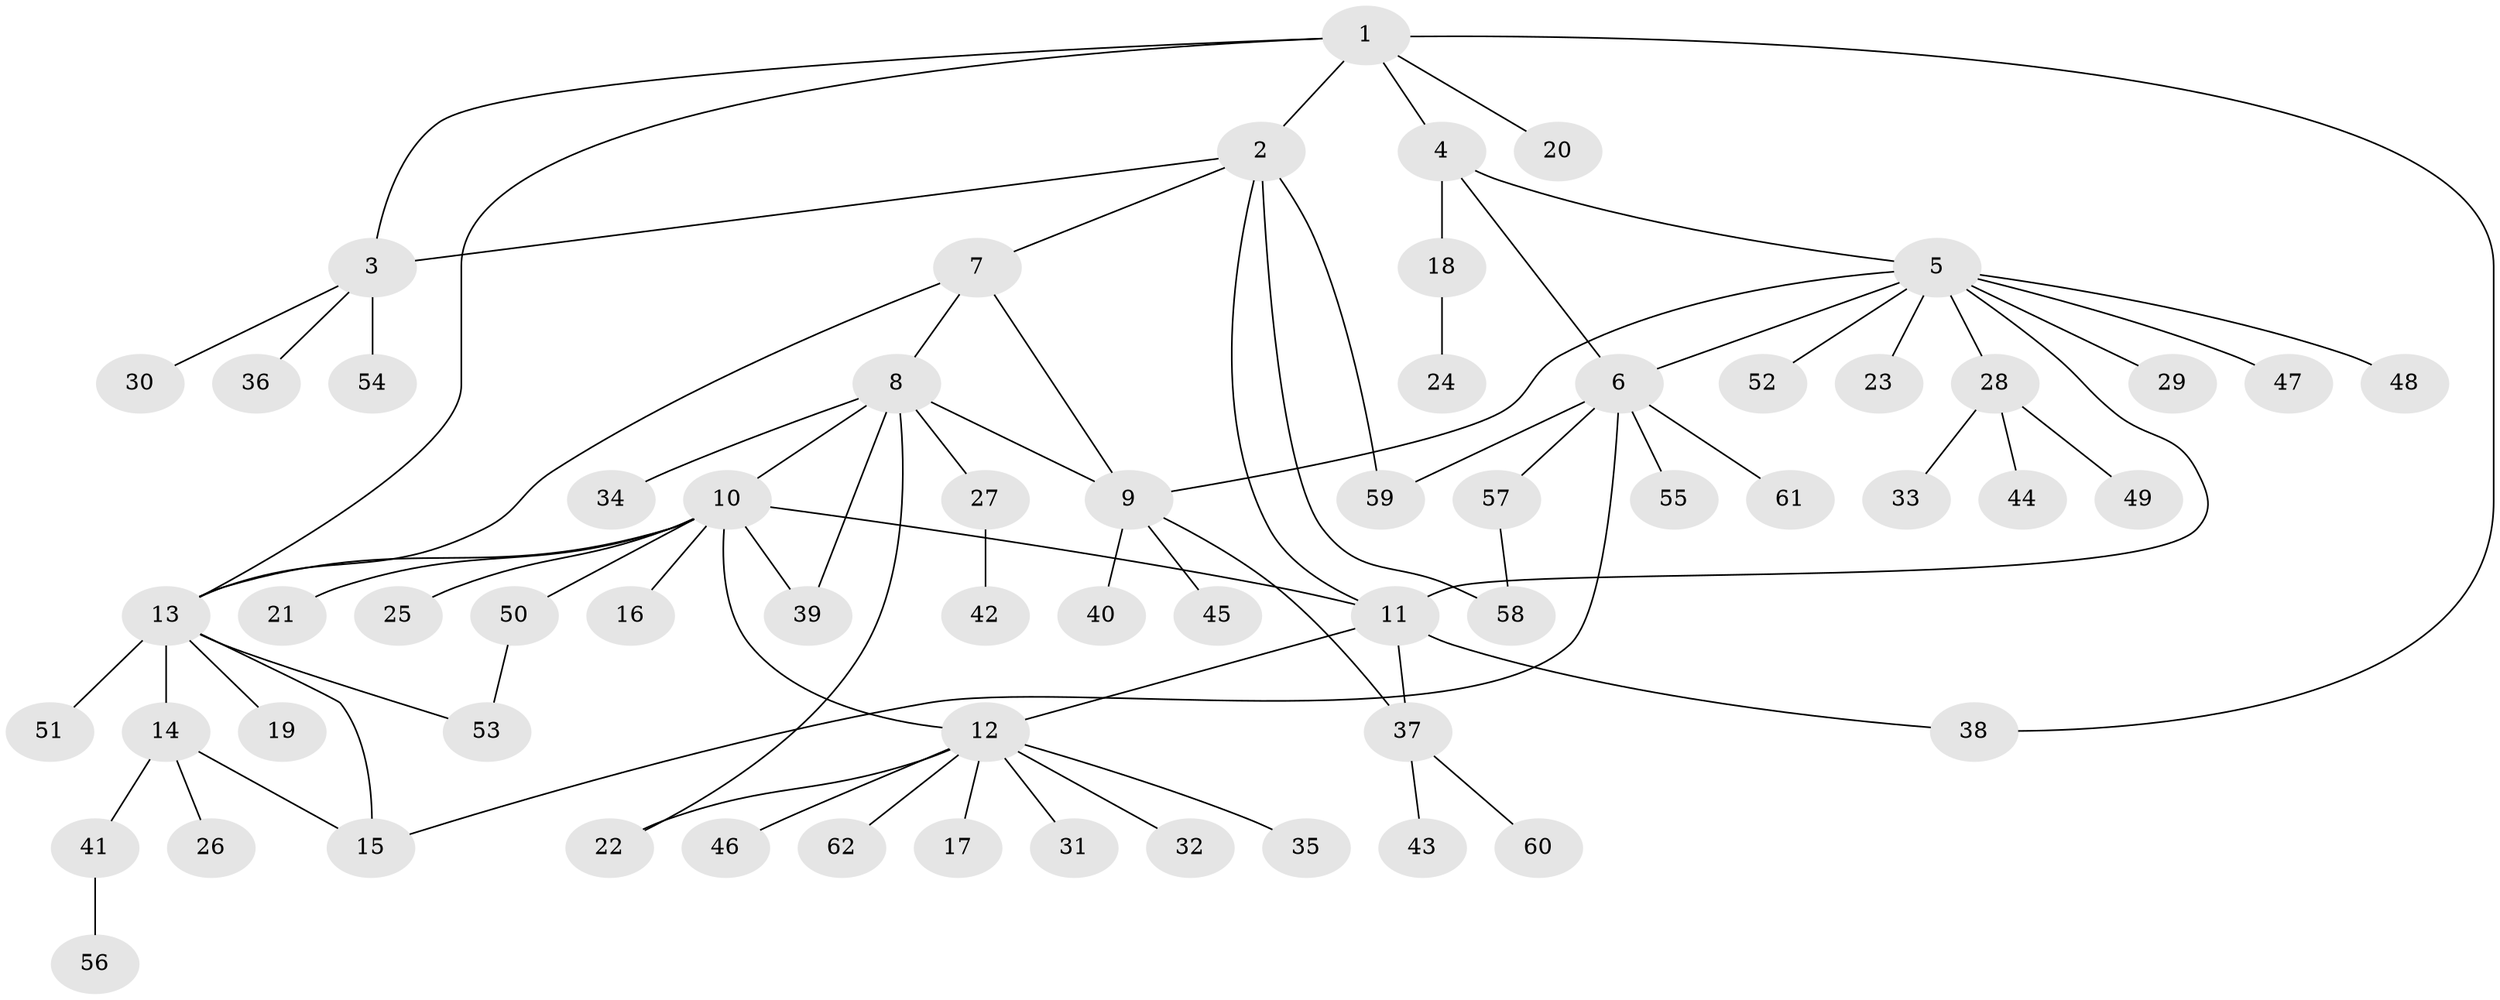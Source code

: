 // coarse degree distribution, {4: 0.061224489795918366, 8: 0.10204081632653061, 9: 0.02040816326530612, 7: 0.02040816326530612, 12: 0.02040816326530612, 1: 0.6326530612244898, 2: 0.12244897959183673, 3: 0.02040816326530612}
// Generated by graph-tools (version 1.1) at 2025/52/02/27/25 19:52:17]
// undirected, 62 vertices, 79 edges
graph export_dot {
graph [start="1"]
  node [color=gray90,style=filled];
  1;
  2;
  3;
  4;
  5;
  6;
  7;
  8;
  9;
  10;
  11;
  12;
  13;
  14;
  15;
  16;
  17;
  18;
  19;
  20;
  21;
  22;
  23;
  24;
  25;
  26;
  27;
  28;
  29;
  30;
  31;
  32;
  33;
  34;
  35;
  36;
  37;
  38;
  39;
  40;
  41;
  42;
  43;
  44;
  45;
  46;
  47;
  48;
  49;
  50;
  51;
  52;
  53;
  54;
  55;
  56;
  57;
  58;
  59;
  60;
  61;
  62;
  1 -- 2;
  1 -- 3;
  1 -- 4;
  1 -- 13;
  1 -- 20;
  1 -- 38;
  2 -- 3;
  2 -- 7;
  2 -- 11;
  2 -- 58;
  2 -- 59;
  3 -- 30;
  3 -- 36;
  3 -- 54;
  4 -- 5;
  4 -- 6;
  4 -- 18;
  5 -- 6;
  5 -- 9;
  5 -- 11;
  5 -- 23;
  5 -- 28;
  5 -- 29;
  5 -- 47;
  5 -- 48;
  5 -- 52;
  6 -- 15;
  6 -- 55;
  6 -- 57;
  6 -- 59;
  6 -- 61;
  7 -- 8;
  7 -- 9;
  7 -- 13;
  8 -- 9;
  8 -- 10;
  8 -- 22;
  8 -- 27;
  8 -- 34;
  8 -- 39;
  9 -- 37;
  9 -- 40;
  9 -- 45;
  10 -- 11;
  10 -- 12;
  10 -- 13;
  10 -- 16;
  10 -- 21;
  10 -- 25;
  10 -- 39;
  10 -- 50;
  11 -- 12;
  11 -- 37;
  11 -- 38;
  12 -- 17;
  12 -- 22;
  12 -- 31;
  12 -- 32;
  12 -- 35;
  12 -- 46;
  12 -- 62;
  13 -- 14;
  13 -- 15;
  13 -- 19;
  13 -- 51;
  13 -- 53;
  14 -- 15;
  14 -- 26;
  14 -- 41;
  18 -- 24;
  27 -- 42;
  28 -- 33;
  28 -- 44;
  28 -- 49;
  37 -- 43;
  37 -- 60;
  41 -- 56;
  50 -- 53;
  57 -- 58;
}
